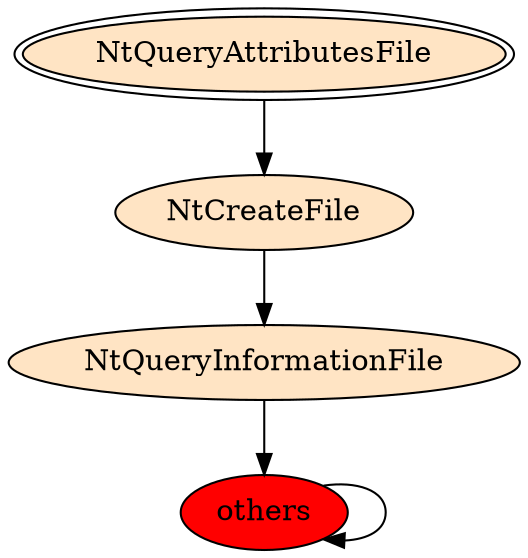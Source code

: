 digraph "./REPORTS/6695/API_PER_CATEGORY/OpenFile.exe_5928_Files and I_O (Local file system)_API_per_Category_Transition_Matrix" {
	NtQueryAttributesFile [label=NtQueryAttributesFile fillcolor=bisque peripheries=2 style=filled]
	NtCreateFile [label=NtCreateFile fillcolor=bisque style=filled]
	NtQueryAttributesFile -> NtCreateFile [label=""]
	NtQueryInformationFile [label=NtQueryInformationFile fillcolor=bisque style=filled]
	NtCreateFile -> NtQueryInformationFile [label=""]
	others [label=others fillcolor=red style=filled]
	NtQueryInformationFile -> others [label=""]
	others -> others [label=""]
}
